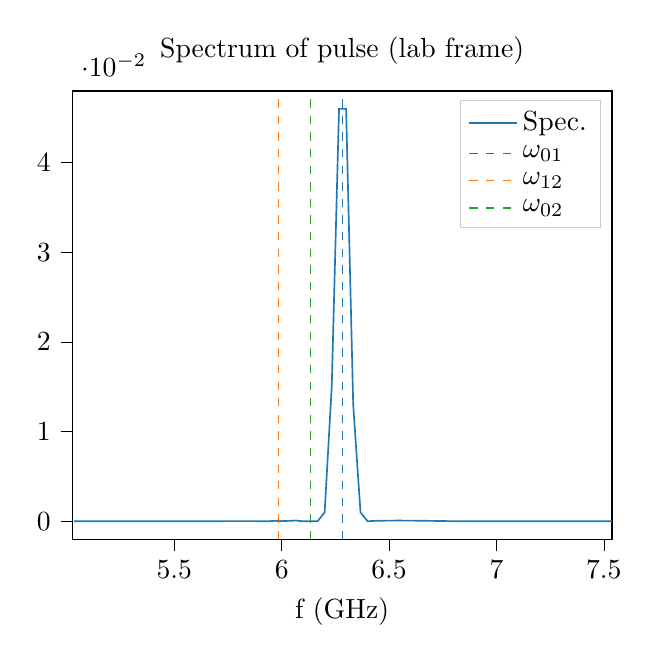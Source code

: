 % This file was created by matplotlib2tikz v0.7.4.
\begin{tikzpicture}

\definecolor{color0}{rgb}{0.122,0.467,0.706}
\definecolor{color1}{rgb}{1,0.498,0.055}
\definecolor{color2}{rgb}{0.173,0.627,0.173}

\begin{axis}[
legend cell align={left},
legend style={draw=white!80.0!black},
tick align=outside,
tick pos=left,
title={Spectrum of pulse (lab frame)},
x grid style={white!69.02!black},
xlabel={f (GHz)},
xmin=5.025, xmax=7.538,
xtick style={color=black},
y grid style={white!69.02!black},
ymin=-0.002, ymax=0.048,
ytick style={color=black}
]
\addplot [semithick, color0]
table {%
5.033 1.208e-07
5.067 2.906e-07
5.1 5.425e-07
5.133 8.6e-07
5.167 1.21e-06
5.2 1.547e-06
5.233 1.818e-06
5.267 1.97e-06
5.3 1.964e-06
5.333 1.785e-06
5.367 1.449e-06
5.4 1.016e-06
5.433 5.838e-07
5.467 2.803e-07
5.5 3.099e-07
5.533 8.795e-07
5.567 2.089e-06
5.6 4.052e-06
5.633 6.797e-06
5.667 1.024e-05
5.7 1.414e-05
5.733 1.812e-05
5.767 2.163e-05
5.8 2.397e-05
5.833 2.429e-05
5.867 2.168e-05
5.9 1.477e-05
5.933 3.346e-06
5.967 5.01e-05
6 2.497e-05
6.033 5.284e-05
6.067 8.705e-05
6.1 0.0
6.133 0.0
6.167 0.0
6.2 0.001
6.233 0.015
6.267 0.046
6.3 0.046
6.333 0.013
6.367 0.001
6.4 1.073e-05
6.433 5.133e-05
6.467 6.756e-05
6.5 7.893e-05
6.533 8.389e-05
6.567 8.301e-05
6.6 7.801e-05
6.633 6.958e-05
6.667 5.94e-05
6.7 4.838e-05
6.733 3.752e-05
6.767 2.755e-05
6.8 1.895e-05
6.833 1.203e-05
6.867 6.85e-06
6.9 3.334e-06
6.933 1.276e-06
6.967 3.825e-07
7 1.865e-07
7.033 5.92e-07
7.067 1.265e-06
7.1 1.942e-06
7.133 2.467e-06
7.167 2.756e-06
7.2 2.786e-06
7.233 2.582e-06
7.267 2.205e-06
7.3 1.73e-06
7.333 1.234e-06
7.367 7.832e-07
7.4 4.237e-07
7.433 1.808e-07
7.467 5.633e-08
7.5 2.495e-08
7.533 8.028e-08
7.567 1.817e-07
};
\addlegendentry{Spec.}
\addplot [color0, dashed]
table {%
6.282 -0.002
6.282 0.048
};
\addlegendentry{$\omega_{01}$}
\addplot [color1, dashed]
table {%
5.984 -0.002
5.984 0.048
};
\addlegendentry{$\omega_{12}$}
\addplot [color2, dashed]
table {%
6.133 -0.002
6.133 0.048
};
\addlegendentry{$\omega_{02}$}
\end{axis}

\end{tikzpicture}